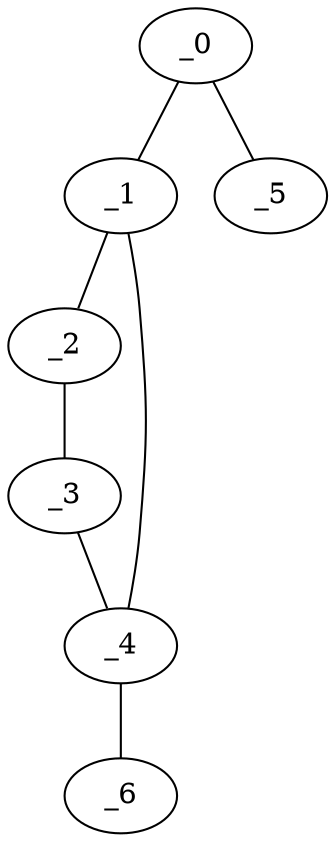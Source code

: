 graph WP1_0112 {
	_0	 [x="0.52",
		y="2.99"];
	_1	 [x="0.941035",
		y="0.216206"];
	_0 -- _1;
	_5	 [x="2.44802",
		y="2.36838"];
	_0 -- _5;
	_2	 [x="1.9787",
		y="2.64091"];
	_1 -- _2;
	_4	 [x="1.5",
		y="1.98"];
	_1 -- _4;
	_3	 [x="2.19501",
		y="0.316894"];
	_2 -- _3;
	_3 -- _4;
	_6	 [x="1.44959",
		y="0.139691"];
	_4 -- _6;
}

